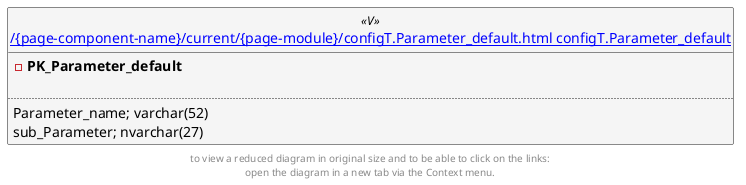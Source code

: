 @startuml
left to right direction
'top to bottom direction
hide circle
'avoide "." issues:
set namespaceSeparator none


skinparam class {
  BackgroundColor White
  BackgroundColor<<FN>> Yellow
  BackgroundColor<<FS>> Yellow
  BackgroundColor<<FT>> LightGray
  BackgroundColor<<IF>> Yellow
  BackgroundColor<<IS>> Yellow
  BackgroundColor<<P>> Aqua
  BackgroundColor<<PC>> Aqua
  BackgroundColor<<SN>> Yellow
  BackgroundColor<<SO>> SlateBlue
  BackgroundColor<<TF>> LightGray
  BackgroundColor<<TR>> Tomato
  BackgroundColor<<U>> White
  BackgroundColor<<V>> WhiteSmoke
  BackgroundColor<<X>> Aqua
}


entity "[[{site-url}/{page-component-name}/current/{page-module}/configT.Parameter_default.html configT.Parameter_default]]" as configT.Parameter_default << V >> {
- **PK_Parameter_default**

..
Parameter_name; varchar(52)
sub_Parameter; nvarchar(27)
}


footer
to view a reduced diagram in original size and to be able to click on the links:
open the diagram in a new tab via the Context menu.
end footer

@enduml

